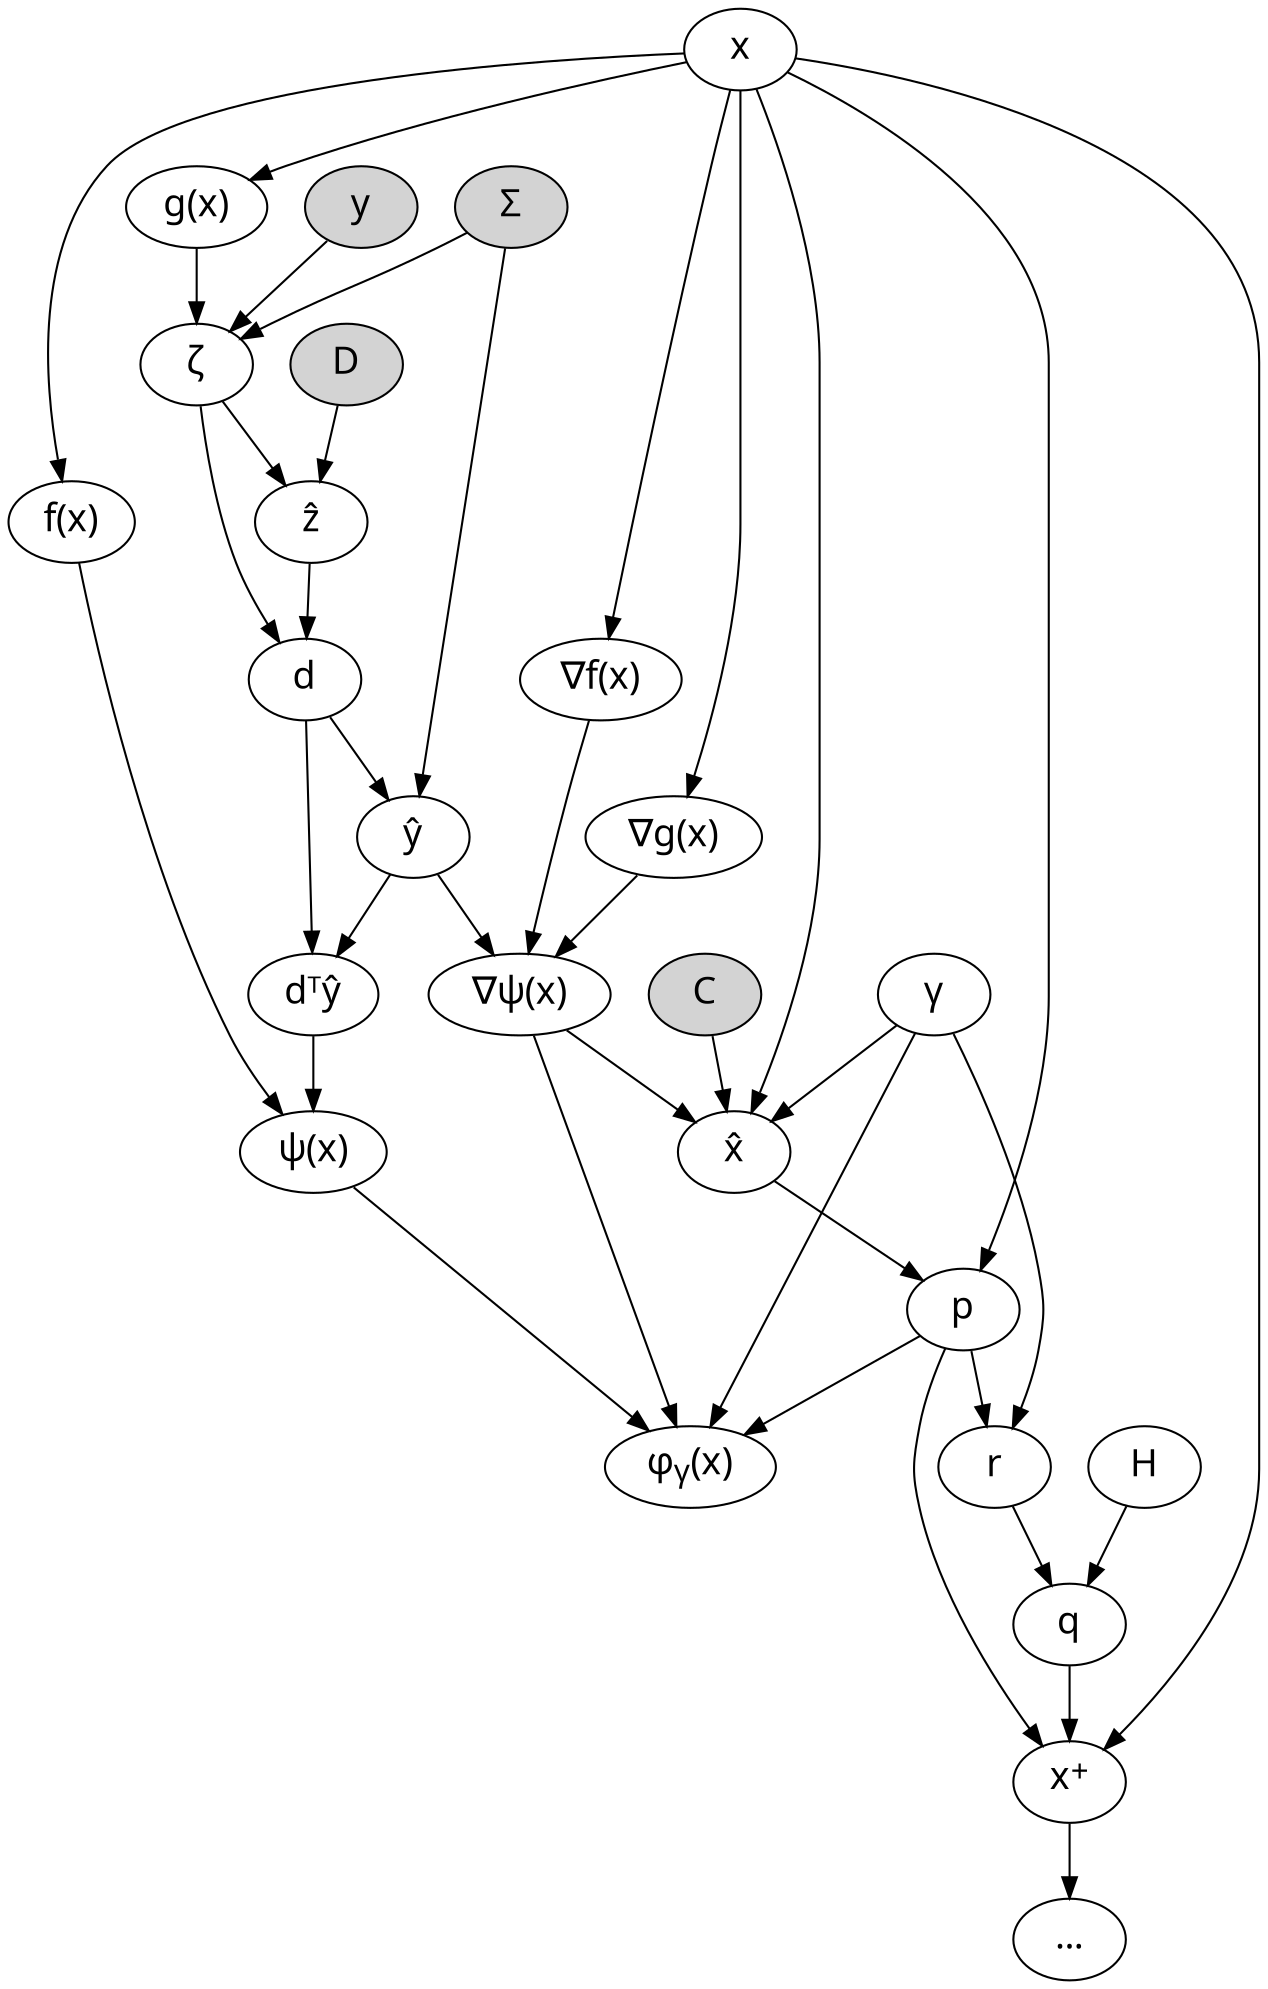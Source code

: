 # dot -Tsvg expression-dep.gv > expression-dep.gv.svg

digraph ""
{
    graph [fontname="TeX Gyre Termes Math"];
    node [fontname="TeX Gyre Termes Math", fontsize=18];
    edge [fontname="TeX Gyre Termes Math"];
  newrank=true;

    x;
    x [label="x"];
    
    # subgraph cluster_0 {
        gx [label="g(x)"];
        zeta [label="ζ"];
        zhat [label="ẑ"];
        dhat [label="d"];
        yhat [label="ŷ"];
        dy [label="dᵀŷ"];
    # }

    x -> gx;
    sigma;
    sigma [label="Σ", style=filled, fillcolor=lightgrey];
    y;
    y [label="y", style=filled, fillcolor=lightgrey];

    gx -> zeta;
    sigma -> zeta;
    y -> zeta;

    D;
    D [label="D", style=filled, fillcolor=lightgrey];

    D -> zhat;
    zeta -> zhat;

    zeta -> dhat;
    zhat -> dhat

    dhat -> yhat;
    sigma -> yhat;

    x -> fx;
    fx [label="f(x)"];

    dhat -> dy;
    yhat -> dy;
    fx -> psix;
    dy -> psix;
    psix [label="ψ(x)"];

    x -> gradfx;
    gradfx [label="∇f(x)"];

    x -> gradgx
    gradgx [label="∇g(x)"];

    gradfx -> gradpsix;
    gradgx -> gradpsix;

    yhat -> gradpsix;
    gradpsix [label="∇ψ(x)"];

    C; 
    C [label="C", style=filled, fillcolor=lightgrey];

    gamma;
    gamma [label="γ"];

    x -> xhat;
    C -> xhat;
    gamma -> xhat;
    gradpsix -> xhat;
    xhat [label="x̂"];

    x -> p;
    xhat -> p;
    p [label="p"];

    gamma -> r;
    p -> r;
    r [label="r"];

    psix -> phigamma;
    gamma -> phigamma;
    p -> phigamma;
    gradpsix -> phigamma;
    phigamma [label=<φ<sub>γ</sub>(x)>];

    H;
    H [label="H"];
    H -> q;

    r -> q;
    q [label="q"];

    x -> xplus;
    p -> xplus;
    q -> xplus;
    xplus [label=<x<sup>+</sup>>];

    xplus -> dotdotdot;
    dotdotdot [label="..."];
}
